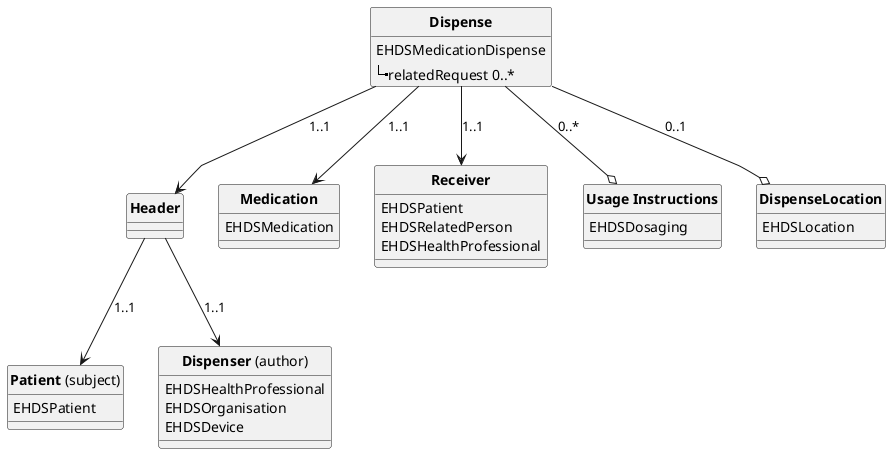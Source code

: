 @startuml
skinparam linetype polyline
hide circle
hide stereotype


class "**Dispense**" as eD{
  EHDSMedicationDispense
  |_relatedRequest 0..*  
}


eD --> Header: "1..1"
eD --> Medication: "1..1"
eD --> Receiver: "1..1"
eD --o Dosage: "0..*"
eD --o Location: "0..1"

class "**Header**" as Header{

}

Header --> Patient: "1..1"
Header --> Dispenser: "1..1"


class "**Dispenser** (author)" as Dispenser{
  EHDSHealthProfessional   
  EHDSOrganisation
  EHDSDevice
}

class "**Patient** (subject)" as Patient{
  EHDSPatient   

}

class "**Receiver**" as Receiver{ 
  EHDSPatient
  EHDSRelatedPerson
  EHDSHealthProfessional
}

class "**DispenseLocation**" as Location{
  EHDSLocation   

}
class "**Usage Instructions**" as Dosage{
  EHDSDosaging   
 
}

class "**Medication**" as Medication{
  EHDSMedication
 
}
@enduml
